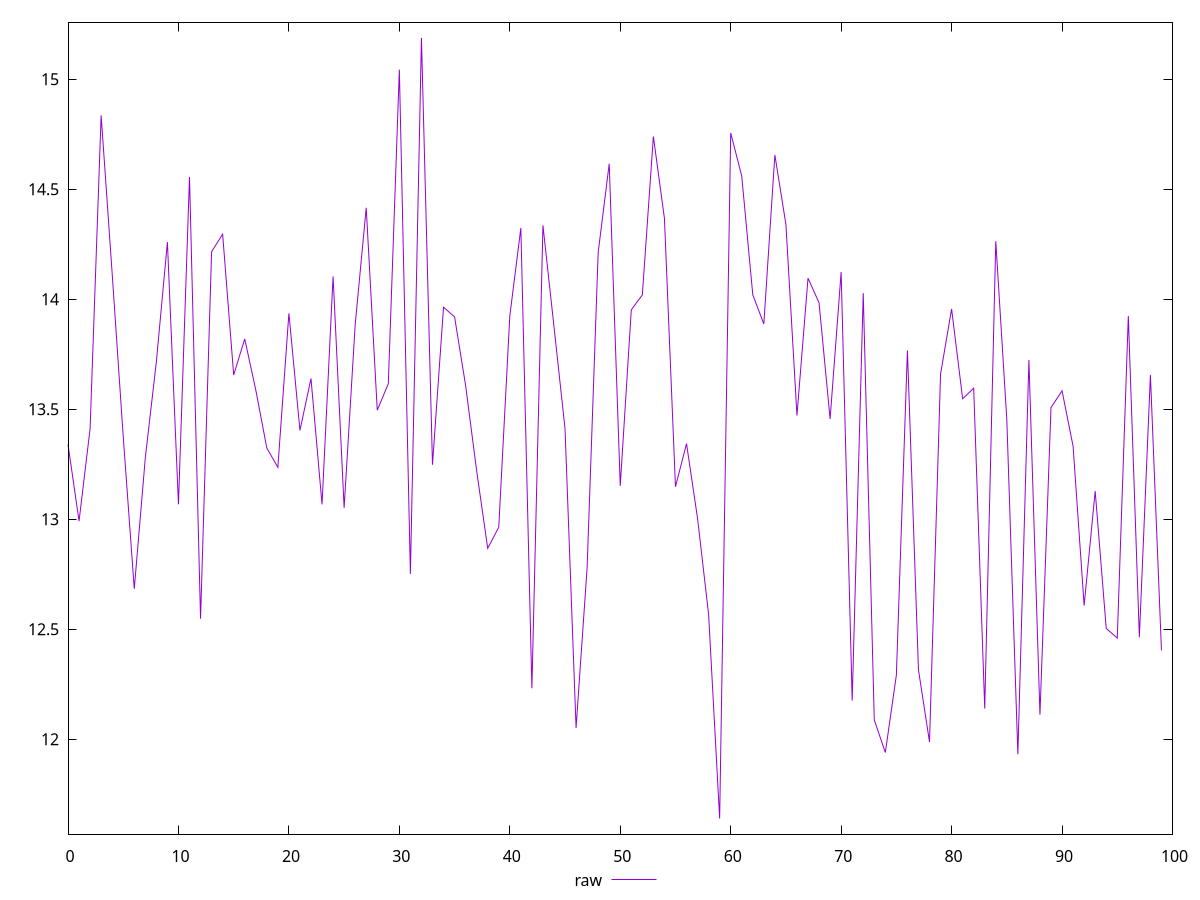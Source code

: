 reset
set terminal svg size 640, 490 enhanced background rgb 'white'
set output "reprap/bootup-time/samples/pages+cached+noexternal+nojs/raw/values.svg"

$raw <<EOF
0 13.34
1 12.992
2 13.412000000000003
3 14.836
4 14.116000000000003
5 13.376000000000001
6 12.684000000000001
7 13.280000000000001
8 13.716
9 14.26
10 13.068000000000001
11 14.556000000000001
12 12.548
13 14.216000000000001
14 14.296000000000003
15 13.656
16 13.82
17 13.588
18 13.324000000000002
19 13.236
20 13.936
21 13.404
22 13.64
23 13.068000000000001
24 14.104000000000001
25 13.052
26 13.884000000000002
27 14.415999999999999
28 13.496
29 13.616
30 15.043999999999997
31 12.752000000000002
32 15.188000000000002
33 13.248
34 13.964
35 13.92
36 13.608
37 13.219999999999999
38 12.868000000000002
39 12.963999999999999
40 13.924
41 14.324000000000002
42 12.232
43 14.335999999999999
44 13.876000000000001
45 13.411999999999999
46 12.052
47 12.780000000000001
48 14.212
49 14.616000000000003
50 13.152000000000001
51 13.952
52 14.020000000000001
53 14.740000000000002
54 14.368000000000002
55 13.148
56 13.344000000000001
57 13.004000000000001
58 12.568000000000001
59 11.64
60 14.755999999999998
61 14.560000000000002
62 14.02
63 13.888
64 14.655999999999999
65 14.340000000000002
66 13.472000000000001
67 14.096
68 13.984000000000002
69 13.456000000000001
70 14.124
71 12.176000000000002
72 14.027999999999999
73 12.088000000000001
74 11.940000000000001
75 12.292000000000002
76 13.768
77 12.316
78 11.988
79 13.66
80 13.956
81 13.548
82 13.596
83 12.14
84 14.264000000000001
85 13.451999999999998
86 11.932000000000002
87 13.724
88 12.112
89 13.508
90 13.584000000000001
91 13.332000000000003
92 12.608000000000002
93 13.128
94 12.504000000000001
95 12.46
96 13.924
97 12.464000000000002
98 13.656000000000002
99 12.404
EOF

set key outside below
set yrange [11.569040000000001:15.258960000000002]

plot \
  $raw title "raw" with line, \


reset